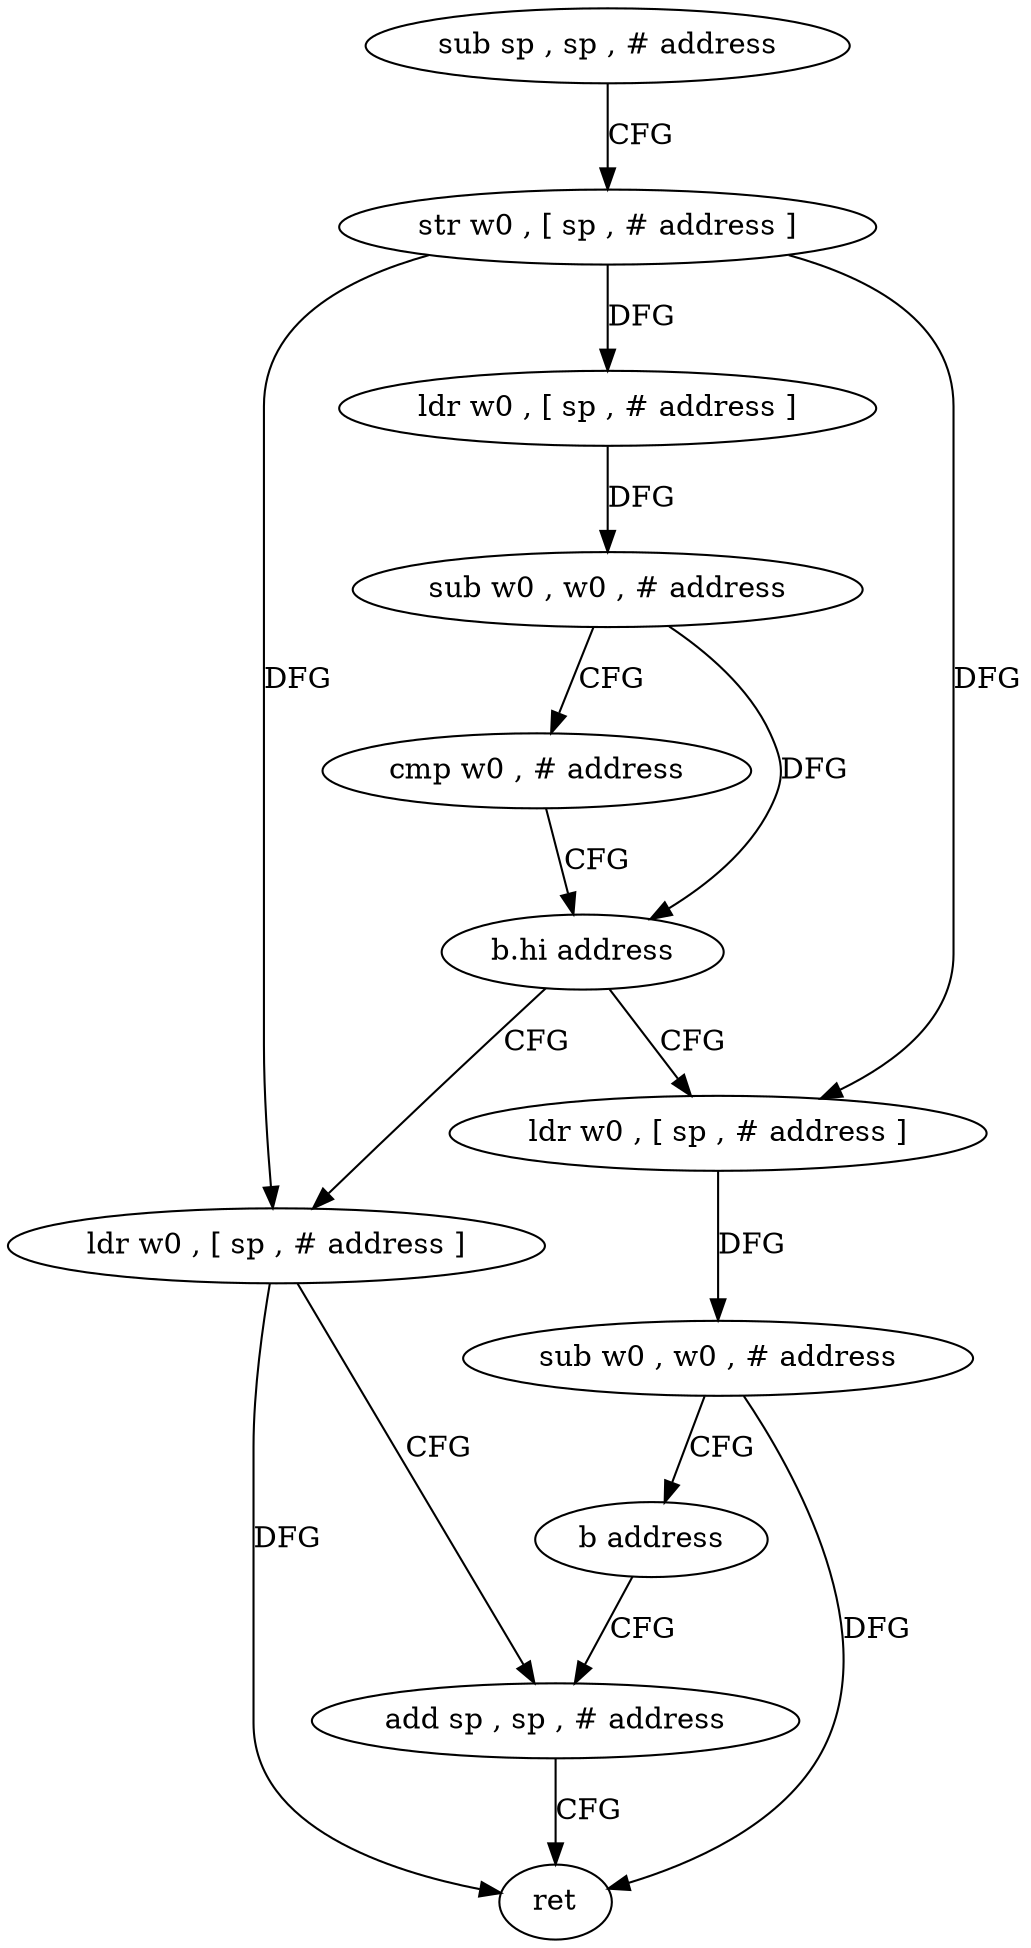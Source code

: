 digraph "func" {
"4521252" [label = "sub sp , sp , # address" ]
"4521256" [label = "str w0 , [ sp , # address ]" ]
"4521260" [label = "ldr w0 , [ sp , # address ]" ]
"4521264" [label = "sub w0 , w0 , # address" ]
"4521268" [label = "cmp w0 , # address" ]
"4521272" [label = "b.hi address" ]
"4521288" [label = "ldr w0 , [ sp , # address ]" ]
"4521276" [label = "ldr w0 , [ sp , # address ]" ]
"4521292" [label = "add sp , sp , # address" ]
"4521280" [label = "sub w0 , w0 , # address" ]
"4521284" [label = "b address" ]
"4521296" [label = "ret" ]
"4521252" -> "4521256" [ label = "CFG" ]
"4521256" -> "4521260" [ label = "DFG" ]
"4521256" -> "4521288" [ label = "DFG" ]
"4521256" -> "4521276" [ label = "DFG" ]
"4521260" -> "4521264" [ label = "DFG" ]
"4521264" -> "4521268" [ label = "CFG" ]
"4521264" -> "4521272" [ label = "DFG" ]
"4521268" -> "4521272" [ label = "CFG" ]
"4521272" -> "4521288" [ label = "CFG" ]
"4521272" -> "4521276" [ label = "CFG" ]
"4521288" -> "4521292" [ label = "CFG" ]
"4521288" -> "4521296" [ label = "DFG" ]
"4521276" -> "4521280" [ label = "DFG" ]
"4521292" -> "4521296" [ label = "CFG" ]
"4521280" -> "4521284" [ label = "CFG" ]
"4521280" -> "4521296" [ label = "DFG" ]
"4521284" -> "4521292" [ label = "CFG" ]
}
